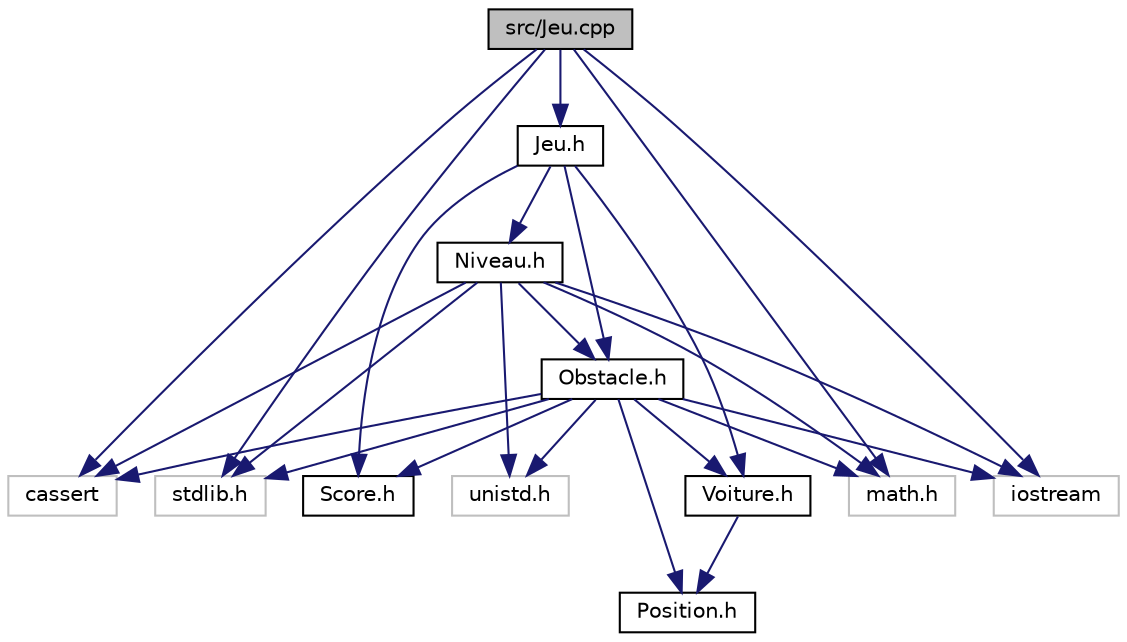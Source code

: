 digraph "src/Jeu.cpp"
{
 // LATEX_PDF_SIZE
  edge [fontname="Helvetica",fontsize="10",labelfontname="Helvetica",labelfontsize="10"];
  node [fontname="Helvetica",fontsize="10",shape=record];
  Node1 [label="src/Jeu.cpp",height=0.2,width=0.4,color="black", fillcolor="grey75", style="filled", fontcolor="black",tooltip=" "];
  Node1 -> Node2 [color="midnightblue",fontsize="10",style="solid",fontname="Helvetica"];
  Node2 [label="Jeu.h",height=0.2,width=0.4,color="black", fillcolor="white", style="filled",URL="$Jeu_8h.html",tooltip="Ce fichier contient l'entête de la classe Jeu."];
  Node2 -> Node3 [color="midnightblue",fontsize="10",style="solid",fontname="Helvetica"];
  Node3 [label="Voiture.h",height=0.2,width=0.4,color="black", fillcolor="white", style="filled",URL="$Voiture_8h.html",tooltip="Ce fichier contient l'entête de la classe Voiture."];
  Node3 -> Node4 [color="midnightblue",fontsize="10",style="solid",fontname="Helvetica"];
  Node4 [label="Position.h",height=0.2,width=0.4,color="black", fillcolor="white", style="filled",URL="$Position_8h.html",tooltip="Ce fichier contient l'entête de la classe Position."];
  Node2 -> Node5 [color="midnightblue",fontsize="10",style="solid",fontname="Helvetica"];
  Node5 [label="Score.h",height=0.2,width=0.4,color="black", fillcolor="white", style="filled",URL="$Score_8h.html",tooltip="Ce fichier contient l'entête de la classe Score."];
  Node2 -> Node6 [color="midnightblue",fontsize="10",style="solid",fontname="Helvetica"];
  Node6 [label="Obstacle.h",height=0.2,width=0.4,color="black", fillcolor="white", style="filled",URL="$Obstacle_8h.html",tooltip="ce fichier contient l'entête de la classe Obstacle"];
  Node6 -> Node7 [color="midnightblue",fontsize="10",style="solid",fontname="Helvetica"];
  Node7 [label="iostream",height=0.2,width=0.4,color="grey75", fillcolor="white", style="filled",tooltip=" "];
  Node6 -> Node8 [color="midnightblue",fontsize="10",style="solid",fontname="Helvetica"];
  Node8 [label="cassert",height=0.2,width=0.4,color="grey75", fillcolor="white", style="filled",tooltip=" "];
  Node6 -> Node9 [color="midnightblue",fontsize="10",style="solid",fontname="Helvetica"];
  Node9 [label="stdlib.h",height=0.2,width=0.4,color="grey75", fillcolor="white", style="filled",tooltip=" "];
  Node6 -> Node10 [color="midnightblue",fontsize="10",style="solid",fontname="Helvetica"];
  Node10 [label="math.h",height=0.2,width=0.4,color="grey75", fillcolor="white", style="filled",tooltip=" "];
  Node6 -> Node11 [color="midnightblue",fontsize="10",style="solid",fontname="Helvetica"];
  Node11 [label="unistd.h",height=0.2,width=0.4,color="grey75", fillcolor="white", style="filled",tooltip=" "];
  Node6 -> Node4 [color="midnightblue",fontsize="10",style="solid",fontname="Helvetica"];
  Node6 -> Node5 [color="midnightblue",fontsize="10",style="solid",fontname="Helvetica"];
  Node6 -> Node3 [color="midnightblue",fontsize="10",style="solid",fontname="Helvetica"];
  Node2 -> Node12 [color="midnightblue",fontsize="10",style="solid",fontname="Helvetica"];
  Node12 [label="Niveau.h",height=0.2,width=0.4,color="black", fillcolor="white", style="filled",URL="$Niveau_8h.html",tooltip="Ce fichier contient l'entête de la classe Niveau."];
  Node12 -> Node7 [color="midnightblue",fontsize="10",style="solid",fontname="Helvetica"];
  Node12 -> Node8 [color="midnightblue",fontsize="10",style="solid",fontname="Helvetica"];
  Node12 -> Node9 [color="midnightblue",fontsize="10",style="solid",fontname="Helvetica"];
  Node12 -> Node10 [color="midnightblue",fontsize="10",style="solid",fontname="Helvetica"];
  Node12 -> Node11 [color="midnightblue",fontsize="10",style="solid",fontname="Helvetica"];
  Node12 -> Node6 [color="midnightblue",fontsize="10",style="solid",fontname="Helvetica"];
  Node1 -> Node7 [color="midnightblue",fontsize="10",style="solid",fontname="Helvetica"];
  Node1 -> Node8 [color="midnightblue",fontsize="10",style="solid",fontname="Helvetica"];
  Node1 -> Node9 [color="midnightblue",fontsize="10",style="solid",fontname="Helvetica"];
  Node1 -> Node10 [color="midnightblue",fontsize="10",style="solid",fontname="Helvetica"];
}
